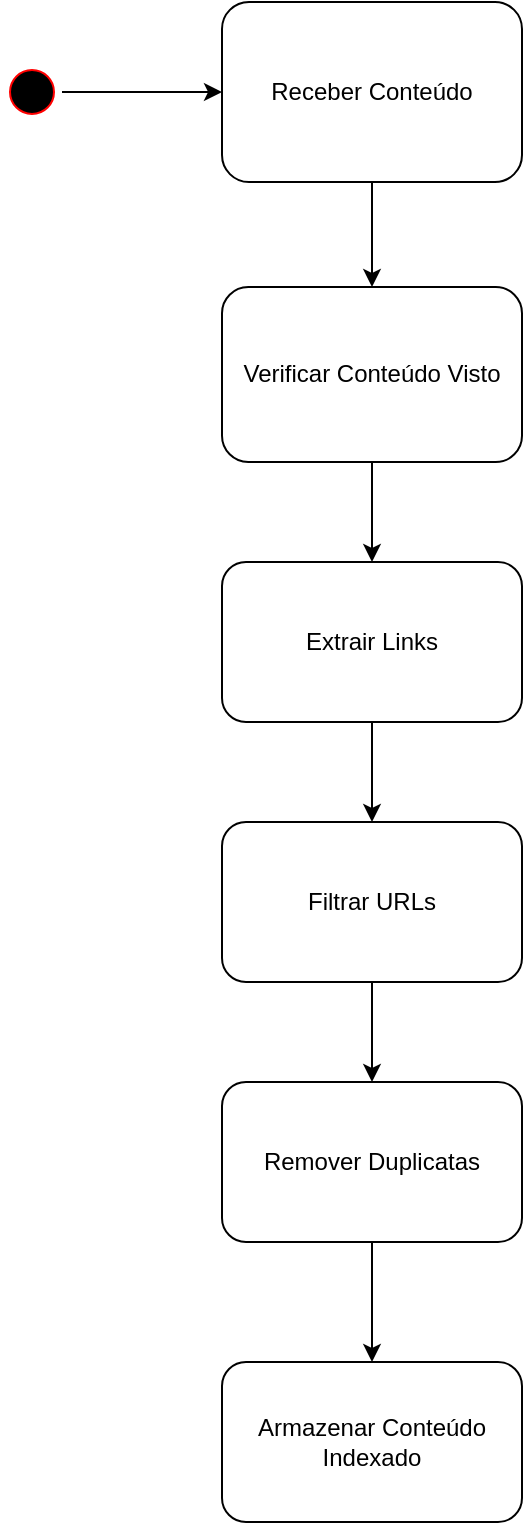 <mxfile version="24.4.4" type="device">
  <diagram name="Page-1" id="1GXbmWapCjPLJG6QWEFZ">
    <mxGraphModel dx="431" dy="746" grid="1" gridSize="10" guides="1" tooltips="1" connect="1" arrows="1" fold="1" page="1" pageScale="1" pageWidth="850" pageHeight="1100" math="0" shadow="0">
      <root>
        <mxCell id="0" />
        <mxCell id="1" parent="0" />
        <mxCell id="Yg8xTZ5kzi30A7Ruw8CX-9" style="edgeStyle=orthogonalEdgeStyle;rounded=0;orthogonalLoop=1;jettySize=auto;html=1;exitX=0.5;exitY=1;exitDx=0;exitDy=0;entryX=0.5;entryY=0;entryDx=0;entryDy=0;" edge="1" parent="1" source="Yg8xTZ5kzi30A7Ruw8CX-5" target="Yg8xTZ5kzi30A7Ruw8CX-6">
          <mxGeometry relative="1" as="geometry">
            <mxPoint x="275" y="330" as="targetPoint" />
            <Array as="points" />
          </mxGeometry>
        </mxCell>
        <mxCell id="Yg8xTZ5kzi30A7Ruw8CX-5" value="Verificar Conteúdo Visto" style="rounded=1;whiteSpace=wrap;html=1;" vertex="1" parent="1">
          <mxGeometry x="200" y="202.5" width="150" height="87.5" as="geometry" />
        </mxCell>
        <mxCell id="Yg8xTZ5kzi30A7Ruw8CX-19" style="edgeStyle=orthogonalEdgeStyle;rounded=0;orthogonalLoop=1;jettySize=auto;html=1;exitX=0.5;exitY=1;exitDx=0;exitDy=0;entryX=0.5;entryY=0;entryDx=0;entryDy=0;" edge="1" parent="1" source="Yg8xTZ5kzi30A7Ruw8CX-6" target="Yg8xTZ5kzi30A7Ruw8CX-18">
          <mxGeometry relative="1" as="geometry" />
        </mxCell>
        <mxCell id="Yg8xTZ5kzi30A7Ruw8CX-6" value="Extrair Links" style="rounded=1;whiteSpace=wrap;html=1;" vertex="1" parent="1">
          <mxGeometry x="200" y="340" width="150" height="80" as="geometry" />
        </mxCell>
        <mxCell id="Yg8xTZ5kzi30A7Ruw8CX-16" style="edgeStyle=orthogonalEdgeStyle;rounded=0;orthogonalLoop=1;jettySize=auto;html=1;exitX=1;exitY=0.5;exitDx=0;exitDy=0;entryX=0;entryY=0.5;entryDx=0;entryDy=0;" edge="1" parent="1" source="Yg8xTZ5kzi30A7Ruw8CX-13" target="Yg8xTZ5kzi30A7Ruw8CX-15">
          <mxGeometry relative="1" as="geometry">
            <mxPoint x="180" y="90" as="targetPoint" />
          </mxGeometry>
        </mxCell>
        <mxCell id="Yg8xTZ5kzi30A7Ruw8CX-13" value="" style="ellipse;html=1;shape=startState;fillColor=#000000;strokeColor=#ff0000;" vertex="1" parent="1">
          <mxGeometry x="90" y="90" width="30" height="30" as="geometry" />
        </mxCell>
        <mxCell id="Yg8xTZ5kzi30A7Ruw8CX-17" style="edgeStyle=orthogonalEdgeStyle;rounded=0;orthogonalLoop=1;jettySize=auto;html=1;exitX=0.5;exitY=1;exitDx=0;exitDy=0;entryX=0.5;entryY=0;entryDx=0;entryDy=0;" edge="1" parent="1" source="Yg8xTZ5kzi30A7Ruw8CX-15" target="Yg8xTZ5kzi30A7Ruw8CX-5">
          <mxGeometry relative="1" as="geometry" />
        </mxCell>
        <mxCell id="Yg8xTZ5kzi30A7Ruw8CX-15" value="Receber Conteúdo" style="rounded=1;whiteSpace=wrap;html=1;" vertex="1" parent="1">
          <mxGeometry x="200" y="60" width="150" height="90" as="geometry" />
        </mxCell>
        <mxCell id="Yg8xTZ5kzi30A7Ruw8CX-22" style="edgeStyle=orthogonalEdgeStyle;rounded=0;orthogonalLoop=1;jettySize=auto;html=1;exitX=0.5;exitY=1;exitDx=0;exitDy=0;entryX=0.5;entryY=0;entryDx=0;entryDy=0;" edge="1" parent="1" source="Yg8xTZ5kzi30A7Ruw8CX-18" target="Yg8xTZ5kzi30A7Ruw8CX-21">
          <mxGeometry relative="1" as="geometry" />
        </mxCell>
        <mxCell id="Yg8xTZ5kzi30A7Ruw8CX-18" value="Filtrar URLs" style="rounded=1;whiteSpace=wrap;html=1;" vertex="1" parent="1">
          <mxGeometry x="200" y="470" width="150" height="80" as="geometry" />
        </mxCell>
        <mxCell id="Yg8xTZ5kzi30A7Ruw8CX-23" style="edgeStyle=orthogonalEdgeStyle;rounded=0;orthogonalLoop=1;jettySize=auto;html=1;exitX=0.5;exitY=1;exitDx=0;exitDy=0;" edge="1" parent="1" source="Yg8xTZ5kzi30A7Ruw8CX-21">
          <mxGeometry relative="1" as="geometry">
            <mxPoint x="275" y="740" as="targetPoint" />
          </mxGeometry>
        </mxCell>
        <mxCell id="Yg8xTZ5kzi30A7Ruw8CX-21" value="Remover Duplicatas" style="rounded=1;whiteSpace=wrap;html=1;" vertex="1" parent="1">
          <mxGeometry x="200" y="600" width="150" height="80" as="geometry" />
        </mxCell>
        <mxCell id="Yg8xTZ5kzi30A7Ruw8CX-24" value="Armazenar Conteúdo Indexado" style="rounded=1;whiteSpace=wrap;html=1;" vertex="1" parent="1">
          <mxGeometry x="200" y="740" width="150" height="80" as="geometry" />
        </mxCell>
      </root>
    </mxGraphModel>
  </diagram>
</mxfile>
